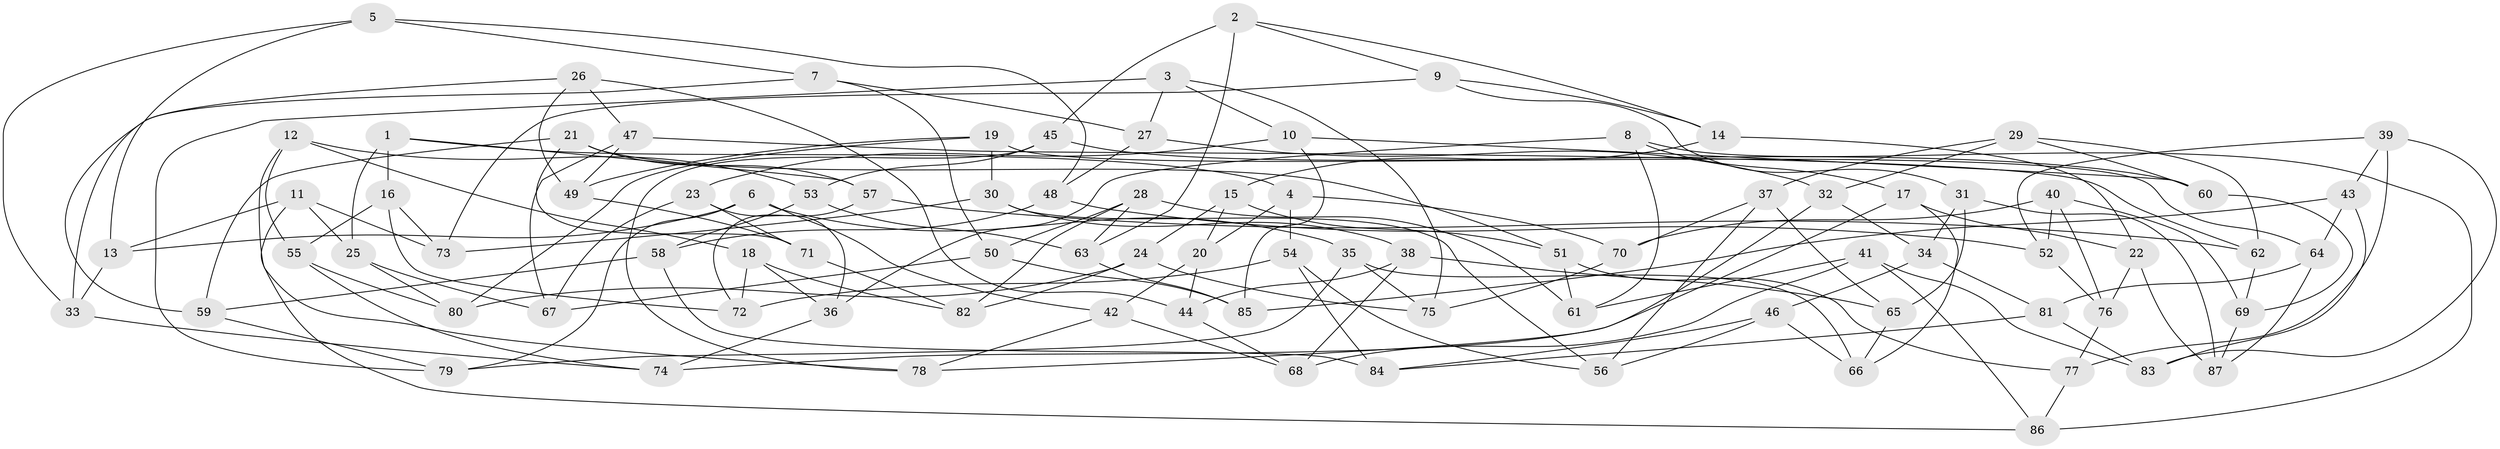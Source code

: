 // coarse degree distribution, {6: 0.4, 4: 0.17142857142857143, 3: 0.08571428571428572, 5: 0.17142857142857143, 7: 0.08571428571428572, 8: 0.08571428571428572}
// Generated by graph-tools (version 1.1) at 2025/38/03/04/25 23:38:04]
// undirected, 87 vertices, 174 edges
graph export_dot {
  node [color=gray90,style=filled];
  1;
  2;
  3;
  4;
  5;
  6;
  7;
  8;
  9;
  10;
  11;
  12;
  13;
  14;
  15;
  16;
  17;
  18;
  19;
  20;
  21;
  22;
  23;
  24;
  25;
  26;
  27;
  28;
  29;
  30;
  31;
  32;
  33;
  34;
  35;
  36;
  37;
  38;
  39;
  40;
  41;
  42;
  43;
  44;
  45;
  46;
  47;
  48;
  49;
  50;
  51;
  52;
  53;
  54;
  55;
  56;
  57;
  58;
  59;
  60;
  61;
  62;
  63;
  64;
  65;
  66;
  67;
  68;
  69;
  70;
  71;
  72;
  73;
  74;
  75;
  76;
  77;
  78;
  79;
  80;
  81;
  82;
  83;
  84;
  85;
  86;
  87;
  1 -- 57;
  1 -- 25;
  1 -- 4;
  1 -- 16;
  2 -- 45;
  2 -- 63;
  2 -- 9;
  2 -- 14;
  3 -- 79;
  3 -- 75;
  3 -- 10;
  3 -- 27;
  4 -- 70;
  4 -- 20;
  4 -- 54;
  5 -- 7;
  5 -- 33;
  5 -- 48;
  5 -- 13;
  6 -- 13;
  6 -- 35;
  6 -- 42;
  6 -- 79;
  7 -- 33;
  7 -- 27;
  7 -- 50;
  8 -- 17;
  8 -- 61;
  8 -- 36;
  8 -- 86;
  9 -- 73;
  9 -- 14;
  9 -- 31;
  10 -- 85;
  10 -- 60;
  10 -- 23;
  11 -- 73;
  11 -- 86;
  11 -- 13;
  11 -- 25;
  12 -- 55;
  12 -- 18;
  12 -- 53;
  12 -- 78;
  13 -- 33;
  14 -- 22;
  14 -- 15;
  15 -- 20;
  15 -- 24;
  15 -- 51;
  16 -- 55;
  16 -- 73;
  16 -- 72;
  17 -- 66;
  17 -- 74;
  17 -- 22;
  18 -- 82;
  18 -- 72;
  18 -- 36;
  19 -- 80;
  19 -- 64;
  19 -- 30;
  19 -- 49;
  20 -- 42;
  20 -- 44;
  21 -- 59;
  21 -- 57;
  21 -- 51;
  21 -- 71;
  22 -- 76;
  22 -- 87;
  23 -- 67;
  23 -- 36;
  23 -- 71;
  24 -- 82;
  24 -- 75;
  24 -- 80;
  25 -- 67;
  25 -- 80;
  26 -- 44;
  26 -- 47;
  26 -- 49;
  26 -- 59;
  27 -- 32;
  27 -- 48;
  28 -- 82;
  28 -- 63;
  28 -- 50;
  28 -- 61;
  29 -- 62;
  29 -- 32;
  29 -- 60;
  29 -- 37;
  30 -- 73;
  30 -- 38;
  30 -- 56;
  31 -- 65;
  31 -- 34;
  31 -- 87;
  32 -- 34;
  32 -- 78;
  33 -- 74;
  34 -- 46;
  34 -- 81;
  35 -- 79;
  35 -- 75;
  35 -- 66;
  36 -- 74;
  37 -- 70;
  37 -- 65;
  37 -- 56;
  38 -- 65;
  38 -- 68;
  38 -- 44;
  39 -- 43;
  39 -- 52;
  39 -- 83;
  39 -- 77;
  40 -- 69;
  40 -- 70;
  40 -- 76;
  40 -- 52;
  41 -- 68;
  41 -- 86;
  41 -- 83;
  41 -- 61;
  42 -- 78;
  42 -- 68;
  43 -- 85;
  43 -- 64;
  43 -- 83;
  44 -- 68;
  45 -- 53;
  45 -- 60;
  45 -- 78;
  46 -- 84;
  46 -- 66;
  46 -- 56;
  47 -- 62;
  47 -- 67;
  47 -- 49;
  48 -- 58;
  48 -- 52;
  49 -- 71;
  50 -- 85;
  50 -- 67;
  51 -- 77;
  51 -- 61;
  52 -- 76;
  53 -- 58;
  53 -- 63;
  54 -- 56;
  54 -- 84;
  54 -- 72;
  55 -- 74;
  55 -- 80;
  57 -- 72;
  57 -- 62;
  58 -- 59;
  58 -- 84;
  59 -- 79;
  60 -- 69;
  62 -- 69;
  63 -- 85;
  64 -- 81;
  64 -- 87;
  65 -- 66;
  69 -- 87;
  70 -- 75;
  71 -- 82;
  76 -- 77;
  77 -- 86;
  81 -- 84;
  81 -- 83;
}
